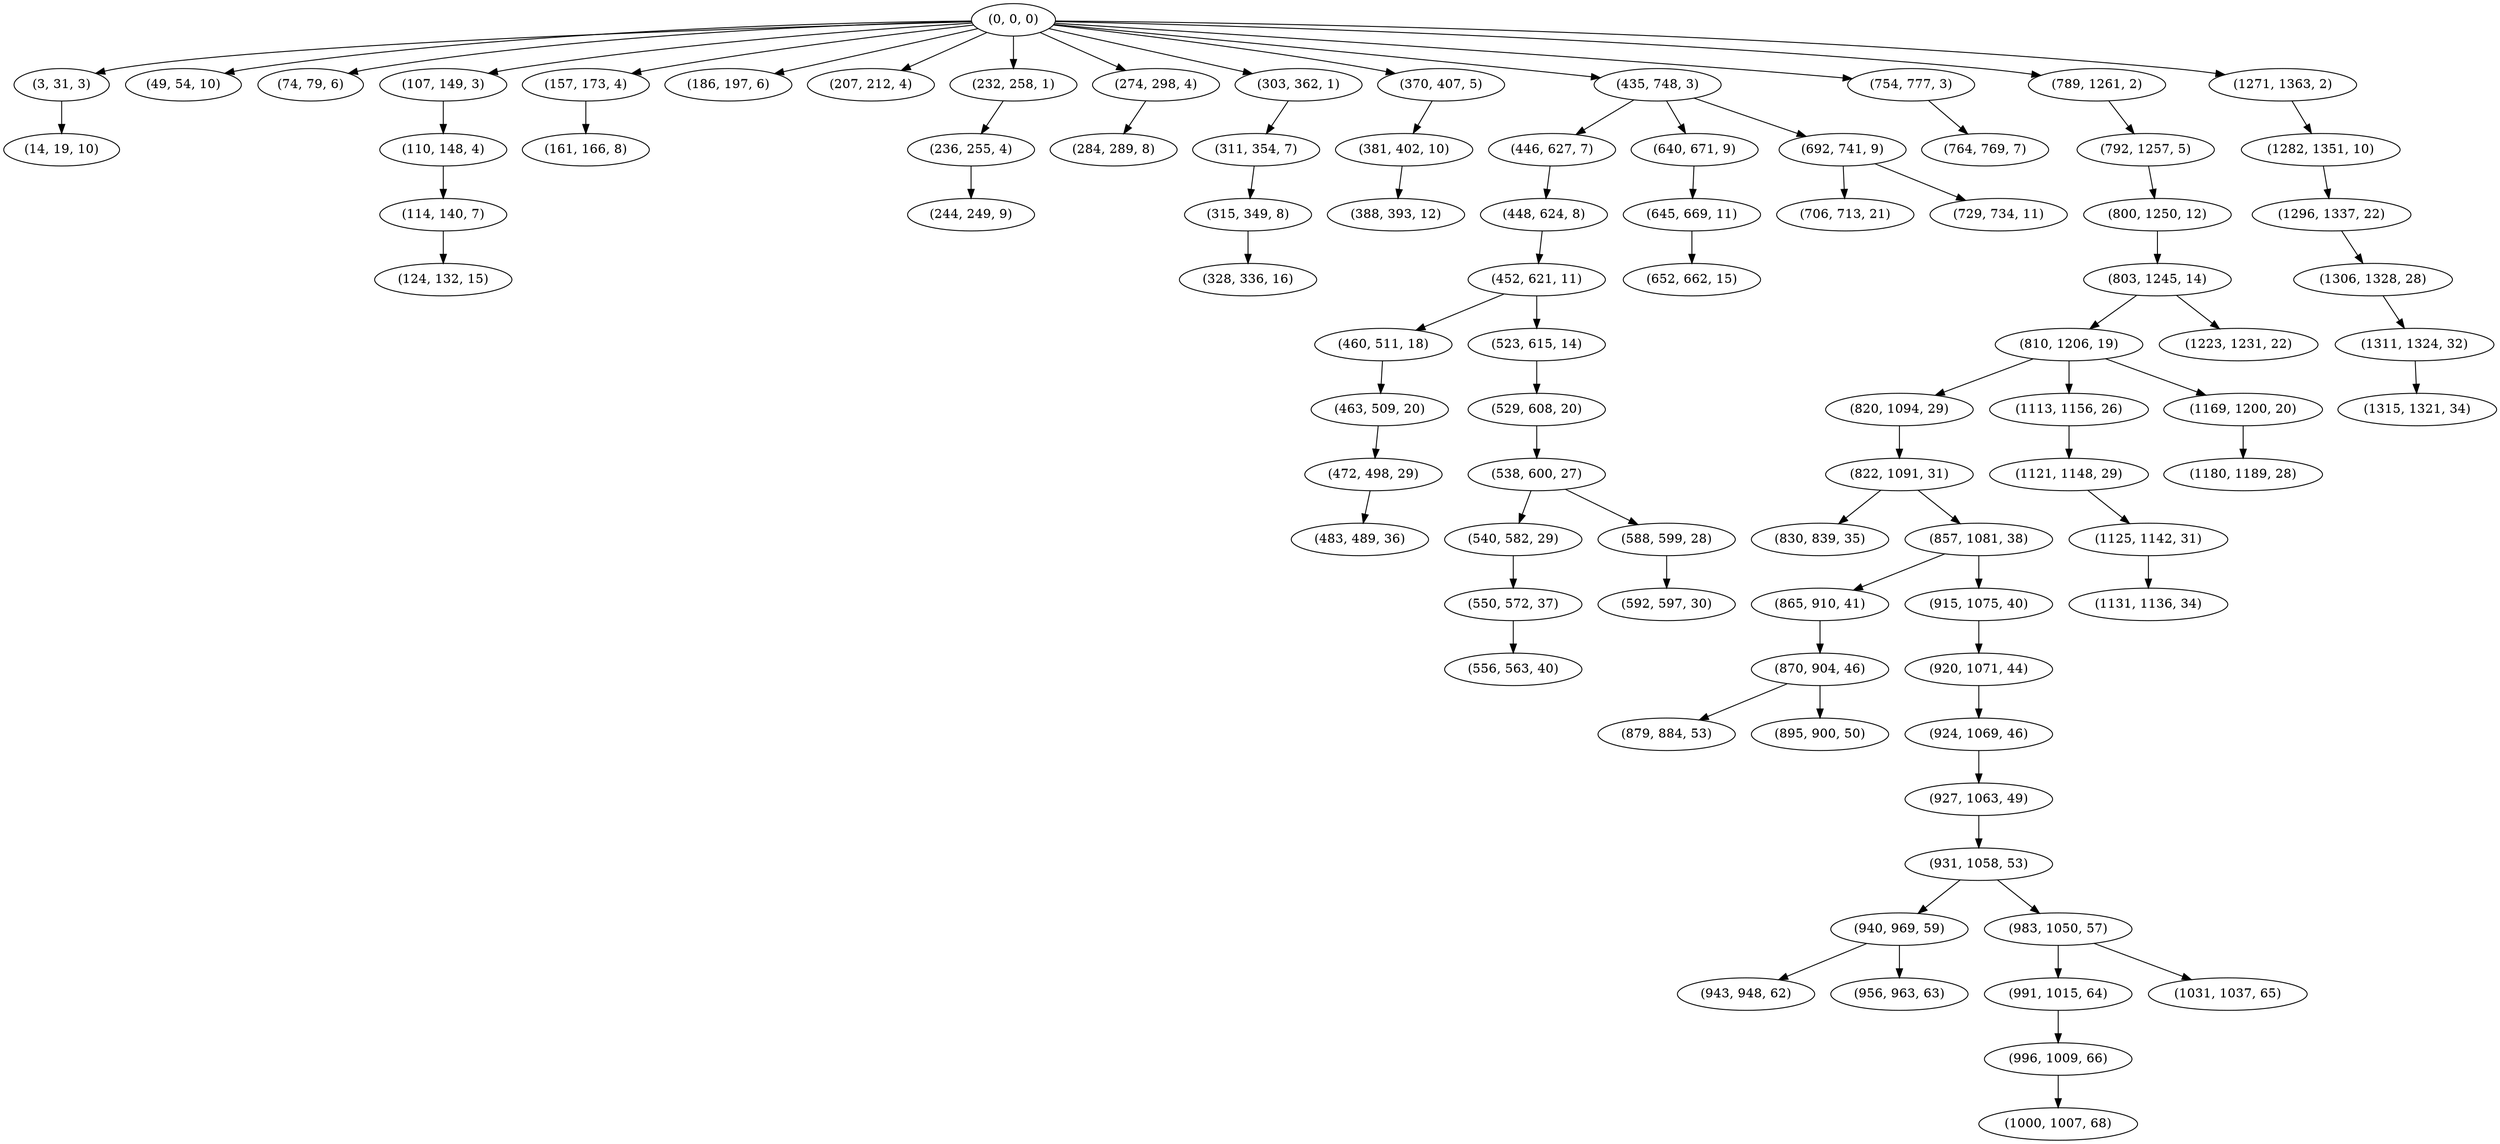 digraph tree {
    "(0, 0, 0)";
    "(3, 31, 3)";
    "(14, 19, 10)";
    "(49, 54, 10)";
    "(74, 79, 6)";
    "(107, 149, 3)";
    "(110, 148, 4)";
    "(114, 140, 7)";
    "(124, 132, 15)";
    "(157, 173, 4)";
    "(161, 166, 8)";
    "(186, 197, 6)";
    "(207, 212, 4)";
    "(232, 258, 1)";
    "(236, 255, 4)";
    "(244, 249, 9)";
    "(274, 298, 4)";
    "(284, 289, 8)";
    "(303, 362, 1)";
    "(311, 354, 7)";
    "(315, 349, 8)";
    "(328, 336, 16)";
    "(370, 407, 5)";
    "(381, 402, 10)";
    "(388, 393, 12)";
    "(435, 748, 3)";
    "(446, 627, 7)";
    "(448, 624, 8)";
    "(452, 621, 11)";
    "(460, 511, 18)";
    "(463, 509, 20)";
    "(472, 498, 29)";
    "(483, 489, 36)";
    "(523, 615, 14)";
    "(529, 608, 20)";
    "(538, 600, 27)";
    "(540, 582, 29)";
    "(550, 572, 37)";
    "(556, 563, 40)";
    "(588, 599, 28)";
    "(592, 597, 30)";
    "(640, 671, 9)";
    "(645, 669, 11)";
    "(652, 662, 15)";
    "(692, 741, 9)";
    "(706, 713, 21)";
    "(729, 734, 11)";
    "(754, 777, 3)";
    "(764, 769, 7)";
    "(789, 1261, 2)";
    "(792, 1257, 5)";
    "(800, 1250, 12)";
    "(803, 1245, 14)";
    "(810, 1206, 19)";
    "(820, 1094, 29)";
    "(822, 1091, 31)";
    "(830, 839, 35)";
    "(857, 1081, 38)";
    "(865, 910, 41)";
    "(870, 904, 46)";
    "(879, 884, 53)";
    "(895, 900, 50)";
    "(915, 1075, 40)";
    "(920, 1071, 44)";
    "(924, 1069, 46)";
    "(927, 1063, 49)";
    "(931, 1058, 53)";
    "(940, 969, 59)";
    "(943, 948, 62)";
    "(956, 963, 63)";
    "(983, 1050, 57)";
    "(991, 1015, 64)";
    "(996, 1009, 66)";
    "(1000, 1007, 68)";
    "(1031, 1037, 65)";
    "(1113, 1156, 26)";
    "(1121, 1148, 29)";
    "(1125, 1142, 31)";
    "(1131, 1136, 34)";
    "(1169, 1200, 20)";
    "(1180, 1189, 28)";
    "(1223, 1231, 22)";
    "(1271, 1363, 2)";
    "(1282, 1351, 10)";
    "(1296, 1337, 22)";
    "(1306, 1328, 28)";
    "(1311, 1324, 32)";
    "(1315, 1321, 34)";
    "(0, 0, 0)" -> "(3, 31, 3)";
    "(0, 0, 0)" -> "(49, 54, 10)";
    "(0, 0, 0)" -> "(74, 79, 6)";
    "(0, 0, 0)" -> "(107, 149, 3)";
    "(0, 0, 0)" -> "(157, 173, 4)";
    "(0, 0, 0)" -> "(186, 197, 6)";
    "(0, 0, 0)" -> "(207, 212, 4)";
    "(0, 0, 0)" -> "(232, 258, 1)";
    "(0, 0, 0)" -> "(274, 298, 4)";
    "(0, 0, 0)" -> "(303, 362, 1)";
    "(0, 0, 0)" -> "(370, 407, 5)";
    "(0, 0, 0)" -> "(435, 748, 3)";
    "(0, 0, 0)" -> "(754, 777, 3)";
    "(0, 0, 0)" -> "(789, 1261, 2)";
    "(0, 0, 0)" -> "(1271, 1363, 2)";
    "(3, 31, 3)" -> "(14, 19, 10)";
    "(107, 149, 3)" -> "(110, 148, 4)";
    "(110, 148, 4)" -> "(114, 140, 7)";
    "(114, 140, 7)" -> "(124, 132, 15)";
    "(157, 173, 4)" -> "(161, 166, 8)";
    "(232, 258, 1)" -> "(236, 255, 4)";
    "(236, 255, 4)" -> "(244, 249, 9)";
    "(274, 298, 4)" -> "(284, 289, 8)";
    "(303, 362, 1)" -> "(311, 354, 7)";
    "(311, 354, 7)" -> "(315, 349, 8)";
    "(315, 349, 8)" -> "(328, 336, 16)";
    "(370, 407, 5)" -> "(381, 402, 10)";
    "(381, 402, 10)" -> "(388, 393, 12)";
    "(435, 748, 3)" -> "(446, 627, 7)";
    "(435, 748, 3)" -> "(640, 671, 9)";
    "(435, 748, 3)" -> "(692, 741, 9)";
    "(446, 627, 7)" -> "(448, 624, 8)";
    "(448, 624, 8)" -> "(452, 621, 11)";
    "(452, 621, 11)" -> "(460, 511, 18)";
    "(452, 621, 11)" -> "(523, 615, 14)";
    "(460, 511, 18)" -> "(463, 509, 20)";
    "(463, 509, 20)" -> "(472, 498, 29)";
    "(472, 498, 29)" -> "(483, 489, 36)";
    "(523, 615, 14)" -> "(529, 608, 20)";
    "(529, 608, 20)" -> "(538, 600, 27)";
    "(538, 600, 27)" -> "(540, 582, 29)";
    "(538, 600, 27)" -> "(588, 599, 28)";
    "(540, 582, 29)" -> "(550, 572, 37)";
    "(550, 572, 37)" -> "(556, 563, 40)";
    "(588, 599, 28)" -> "(592, 597, 30)";
    "(640, 671, 9)" -> "(645, 669, 11)";
    "(645, 669, 11)" -> "(652, 662, 15)";
    "(692, 741, 9)" -> "(706, 713, 21)";
    "(692, 741, 9)" -> "(729, 734, 11)";
    "(754, 777, 3)" -> "(764, 769, 7)";
    "(789, 1261, 2)" -> "(792, 1257, 5)";
    "(792, 1257, 5)" -> "(800, 1250, 12)";
    "(800, 1250, 12)" -> "(803, 1245, 14)";
    "(803, 1245, 14)" -> "(810, 1206, 19)";
    "(803, 1245, 14)" -> "(1223, 1231, 22)";
    "(810, 1206, 19)" -> "(820, 1094, 29)";
    "(810, 1206, 19)" -> "(1113, 1156, 26)";
    "(810, 1206, 19)" -> "(1169, 1200, 20)";
    "(820, 1094, 29)" -> "(822, 1091, 31)";
    "(822, 1091, 31)" -> "(830, 839, 35)";
    "(822, 1091, 31)" -> "(857, 1081, 38)";
    "(857, 1081, 38)" -> "(865, 910, 41)";
    "(857, 1081, 38)" -> "(915, 1075, 40)";
    "(865, 910, 41)" -> "(870, 904, 46)";
    "(870, 904, 46)" -> "(879, 884, 53)";
    "(870, 904, 46)" -> "(895, 900, 50)";
    "(915, 1075, 40)" -> "(920, 1071, 44)";
    "(920, 1071, 44)" -> "(924, 1069, 46)";
    "(924, 1069, 46)" -> "(927, 1063, 49)";
    "(927, 1063, 49)" -> "(931, 1058, 53)";
    "(931, 1058, 53)" -> "(940, 969, 59)";
    "(931, 1058, 53)" -> "(983, 1050, 57)";
    "(940, 969, 59)" -> "(943, 948, 62)";
    "(940, 969, 59)" -> "(956, 963, 63)";
    "(983, 1050, 57)" -> "(991, 1015, 64)";
    "(983, 1050, 57)" -> "(1031, 1037, 65)";
    "(991, 1015, 64)" -> "(996, 1009, 66)";
    "(996, 1009, 66)" -> "(1000, 1007, 68)";
    "(1113, 1156, 26)" -> "(1121, 1148, 29)";
    "(1121, 1148, 29)" -> "(1125, 1142, 31)";
    "(1125, 1142, 31)" -> "(1131, 1136, 34)";
    "(1169, 1200, 20)" -> "(1180, 1189, 28)";
    "(1271, 1363, 2)" -> "(1282, 1351, 10)";
    "(1282, 1351, 10)" -> "(1296, 1337, 22)";
    "(1296, 1337, 22)" -> "(1306, 1328, 28)";
    "(1306, 1328, 28)" -> "(1311, 1324, 32)";
    "(1311, 1324, 32)" -> "(1315, 1321, 34)";
}
